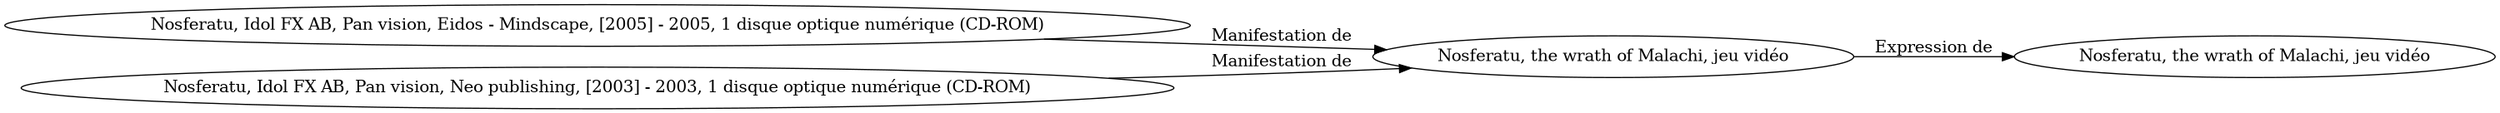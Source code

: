 // Notice UMLRM0090
digraph UMLRM0090 {
	rankdir=LR
	size="20,20"
	UMLRM0090 [label="Nosferatu, the wrath of Malachi, jeu vidéo"]
	UMLRM0091 [label="Nosferatu, the wrath of Malachi, jeu vidéo"]
	UMLRM0091 -> UMLRM0090 [label="Expression de"]
	UMLRM0092 [label="Nosferatu, Idol FX AB, Pan vision, Eidos - Mindscape, [2005] - 2005, 1 disque optique numérique (CD-ROM)"]
	UMLRM0092 -> UMLRM0091 [label="Manifestation de"]
	UMLRM0095 [label="Nosferatu, Idol FX AB, Pan vision, Neo publishing, [2003] - 2003, 1 disque optique numérique (CD-ROM)"]
	UMLRM0095 -> UMLRM0091 [label="Manifestation de"]
}
